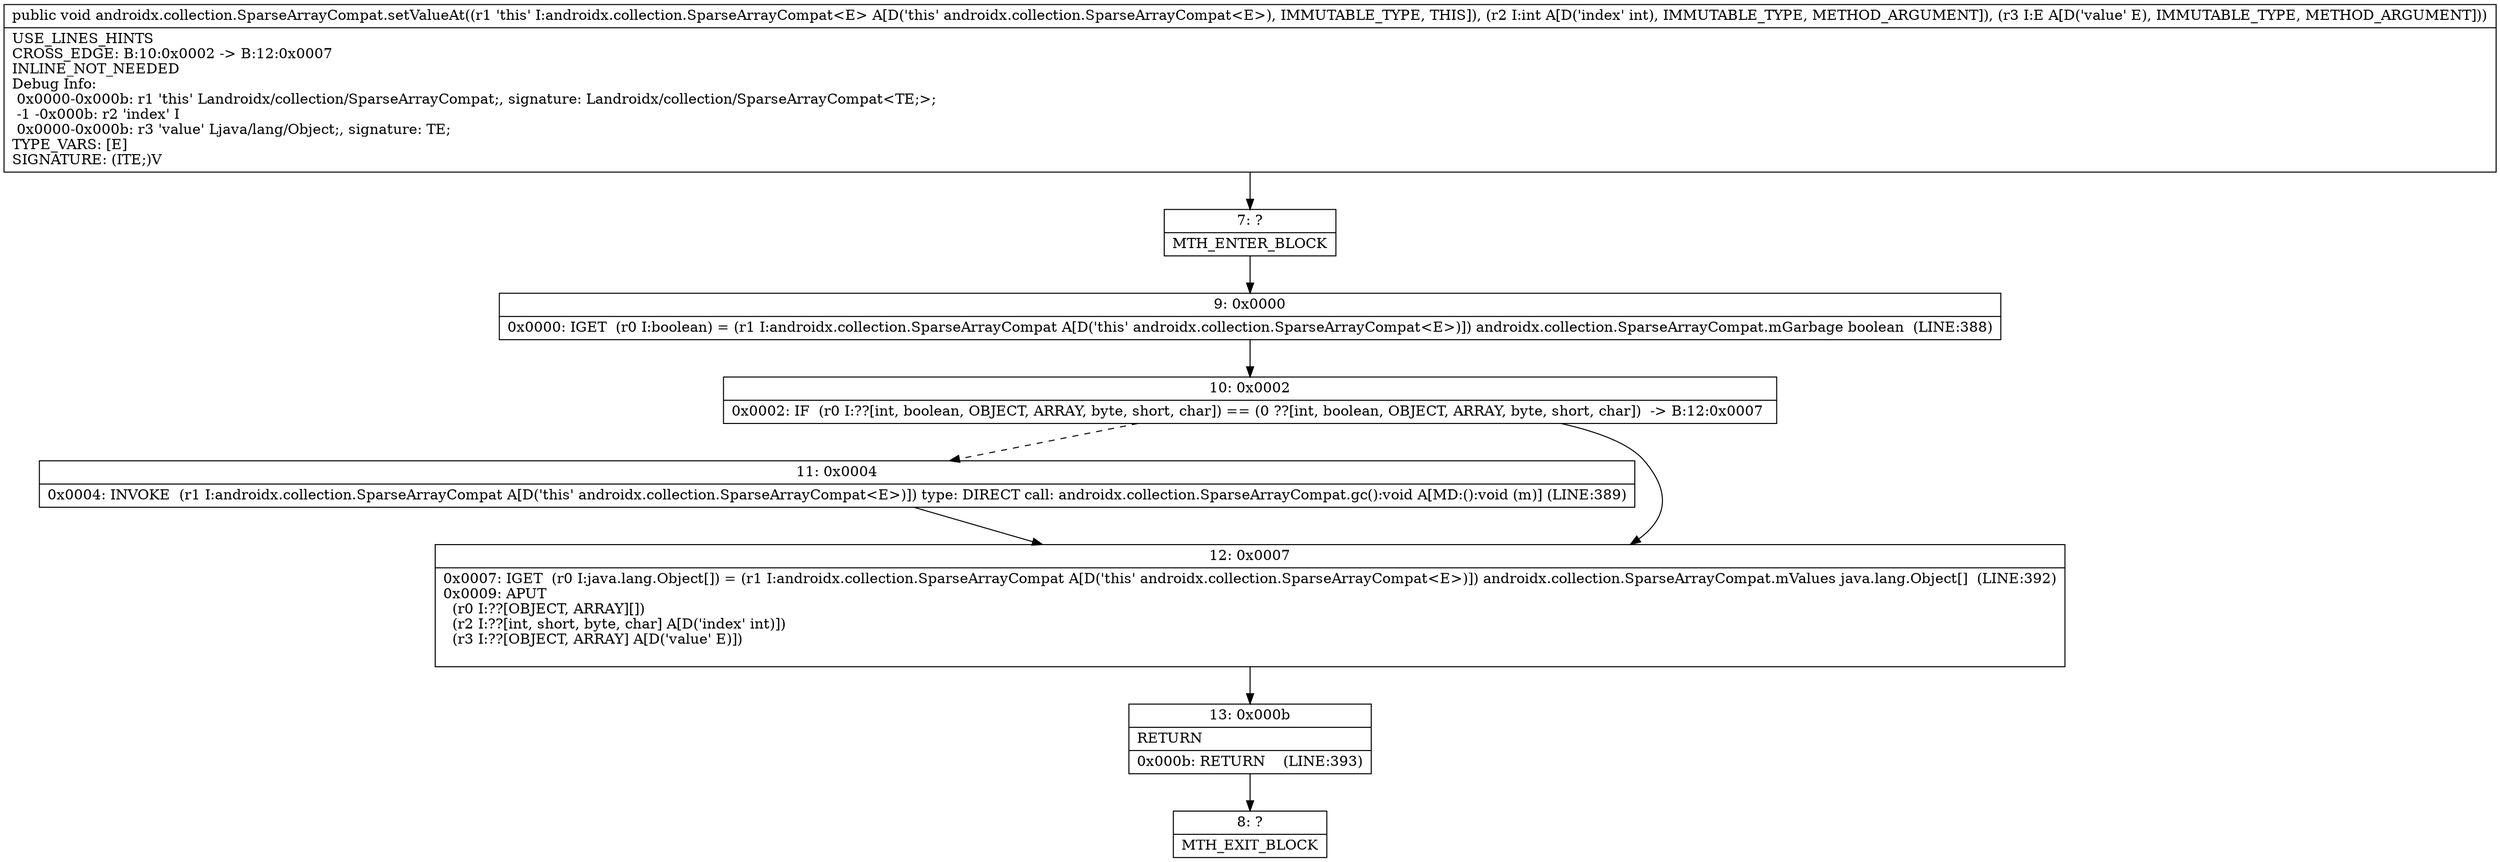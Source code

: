 digraph "CFG forandroidx.collection.SparseArrayCompat.setValueAt(ILjava\/lang\/Object;)V" {
Node_7 [shape=record,label="{7\:\ ?|MTH_ENTER_BLOCK\l}"];
Node_9 [shape=record,label="{9\:\ 0x0000|0x0000: IGET  (r0 I:boolean) = (r1 I:androidx.collection.SparseArrayCompat A[D('this' androidx.collection.SparseArrayCompat\<E\>)]) androidx.collection.SparseArrayCompat.mGarbage boolean  (LINE:388)\l}"];
Node_10 [shape=record,label="{10\:\ 0x0002|0x0002: IF  (r0 I:??[int, boolean, OBJECT, ARRAY, byte, short, char]) == (0 ??[int, boolean, OBJECT, ARRAY, byte, short, char])  \-\> B:12:0x0007 \l}"];
Node_11 [shape=record,label="{11\:\ 0x0004|0x0004: INVOKE  (r1 I:androidx.collection.SparseArrayCompat A[D('this' androidx.collection.SparseArrayCompat\<E\>)]) type: DIRECT call: androidx.collection.SparseArrayCompat.gc():void A[MD:():void (m)] (LINE:389)\l}"];
Node_12 [shape=record,label="{12\:\ 0x0007|0x0007: IGET  (r0 I:java.lang.Object[]) = (r1 I:androidx.collection.SparseArrayCompat A[D('this' androidx.collection.SparseArrayCompat\<E\>)]) androidx.collection.SparseArrayCompat.mValues java.lang.Object[]  (LINE:392)\l0x0009: APUT  \l  (r0 I:??[OBJECT, ARRAY][])\l  (r2 I:??[int, short, byte, char] A[D('index' int)])\l  (r3 I:??[OBJECT, ARRAY] A[D('value' E)])\l \l}"];
Node_13 [shape=record,label="{13\:\ 0x000b|RETURN\l|0x000b: RETURN    (LINE:393)\l}"];
Node_8 [shape=record,label="{8\:\ ?|MTH_EXIT_BLOCK\l}"];
MethodNode[shape=record,label="{public void androidx.collection.SparseArrayCompat.setValueAt((r1 'this' I:androidx.collection.SparseArrayCompat\<E\> A[D('this' androidx.collection.SparseArrayCompat\<E\>), IMMUTABLE_TYPE, THIS]), (r2 I:int A[D('index' int), IMMUTABLE_TYPE, METHOD_ARGUMENT]), (r3 I:E A[D('value' E), IMMUTABLE_TYPE, METHOD_ARGUMENT]))  | USE_LINES_HINTS\lCROSS_EDGE: B:10:0x0002 \-\> B:12:0x0007\lINLINE_NOT_NEEDED\lDebug Info:\l  0x0000\-0x000b: r1 'this' Landroidx\/collection\/SparseArrayCompat;, signature: Landroidx\/collection\/SparseArrayCompat\<TE;\>;\l  \-1 \-0x000b: r2 'index' I\l  0x0000\-0x000b: r3 'value' Ljava\/lang\/Object;, signature: TE;\lTYPE_VARS: [E]\lSIGNATURE: (ITE;)V\l}"];
MethodNode -> Node_7;Node_7 -> Node_9;
Node_9 -> Node_10;
Node_10 -> Node_11[style=dashed];
Node_10 -> Node_12;
Node_11 -> Node_12;
Node_12 -> Node_13;
Node_13 -> Node_8;
}

